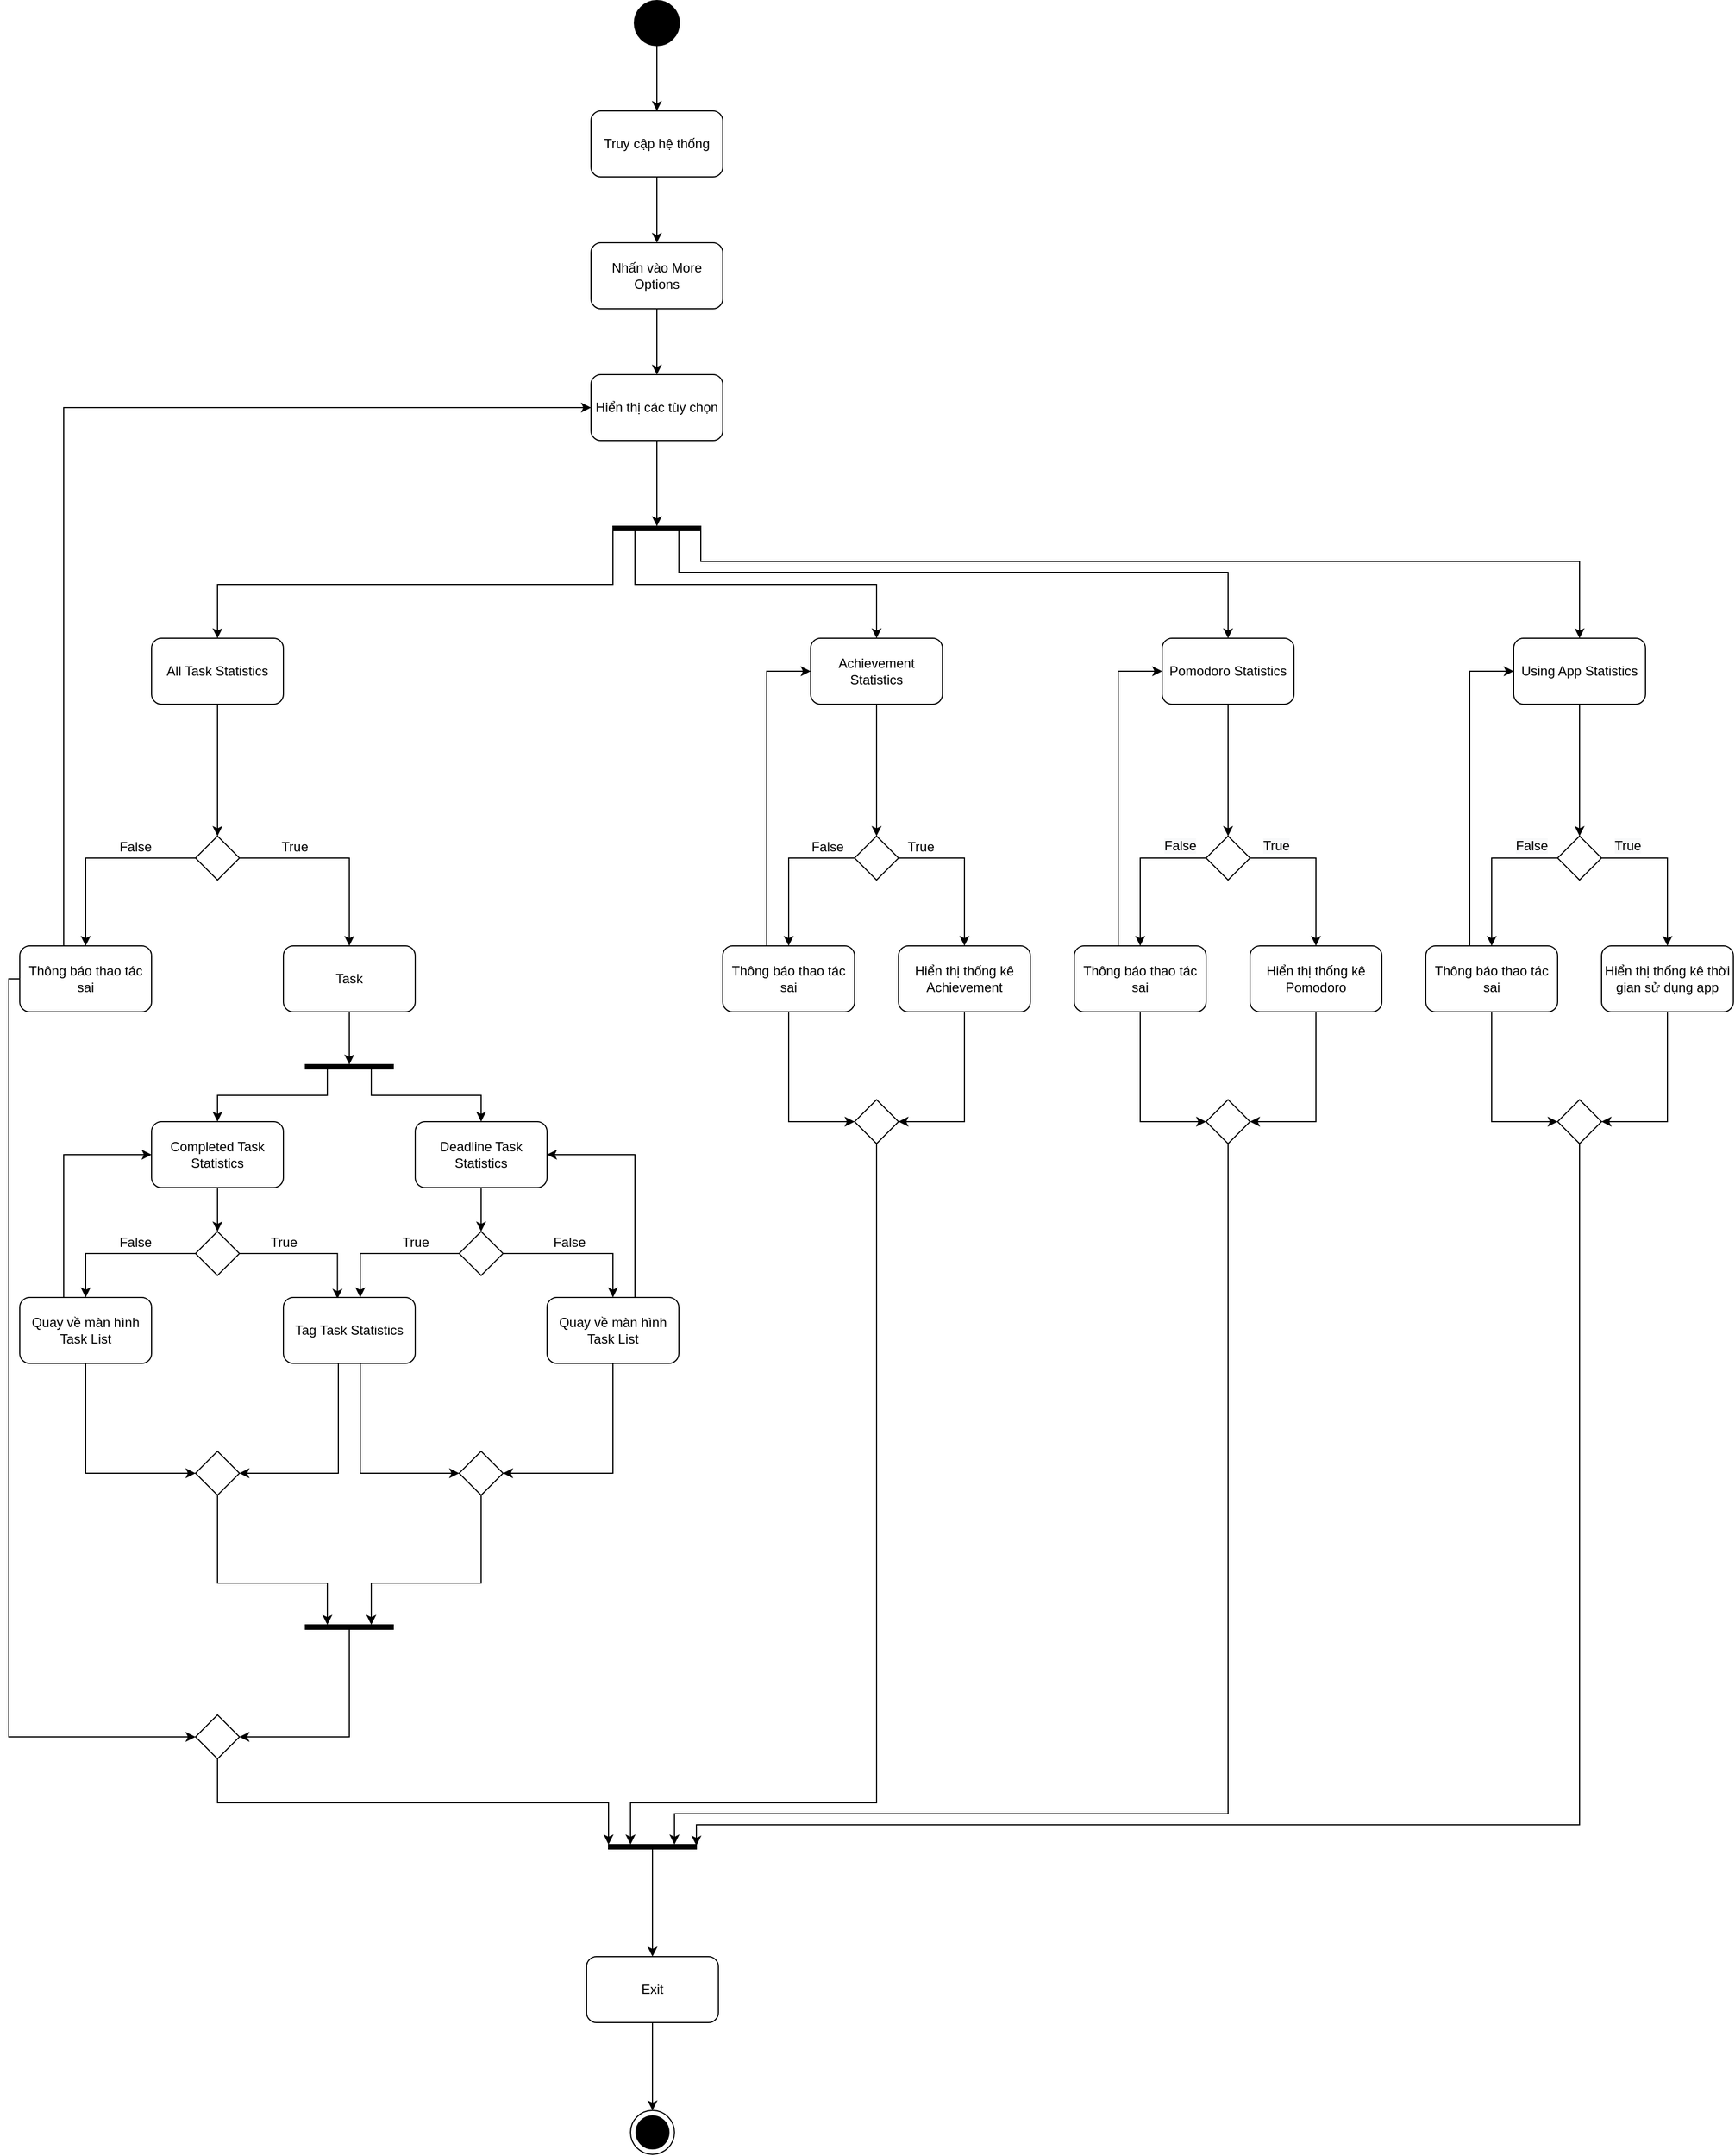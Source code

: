 <mxfile version="13.6.5">
    <diagram name="Page-1" id="52a04d89-c75d-2922-d76d-85b35f80e030">
        <mxGraphModel dx="2090" dy="1435" grid="1" gridSize="10" guides="1" tooltips="1" connect="1" arrows="1" fold="1" page="1" pageScale="1" pageWidth="1100" pageHeight="850" background="#ffffff" math="0" shadow="0">
            <root>
                <mxCell id="0"/>
                <mxCell id="1" parent="0"/>
                <mxCell id="31" style="edgeStyle=orthogonalEdgeStyle;rounded=0;orthogonalLoop=1;jettySize=auto;html=1;entryX=0;entryY=0.5;entryDx=0;entryDy=0;" parent="1" source="7" target="21" edge="1">
                    <mxGeometry relative="1" as="geometry"/>
                </mxCell>
                <mxCell id="7" value="Hiển thị các tùy chọn" style="rounded=1;whiteSpace=wrap;html=1;" parent="1" vertex="1">
                    <mxGeometry x="440" y="140" width="120" height="60" as="geometry"/>
                </mxCell>
                <mxCell id="191" style="edgeStyle=orthogonalEdgeStyle;rounded=0;orthogonalLoop=1;jettySize=auto;html=1;exitX=1;exitY=1;exitDx=0;exitDy=0;entryX=0.5;entryY=0;entryDx=0;entryDy=0;" parent="1" source="21" target="113" edge="1">
                    <mxGeometry relative="1" as="geometry"/>
                </mxCell>
                <mxCell id="192" style="edgeStyle=orthogonalEdgeStyle;rounded=0;orthogonalLoop=1;jettySize=auto;html=1;exitX=1;exitY=0.75;exitDx=0;exitDy=0;" parent="1" source="21" target="112" edge="1">
                    <mxGeometry relative="1" as="geometry"/>
                </mxCell>
                <mxCell id="194" style="edgeStyle=orthogonalEdgeStyle;rounded=0;orthogonalLoop=1;jettySize=auto;html=1;exitX=1;exitY=0.25;exitDx=0;exitDy=0;" parent="1" source="21" target="189" edge="1">
                    <mxGeometry relative="1" as="geometry">
                        <Array as="points">
                            <mxPoint x="520" y="320"/>
                            <mxPoint x="1020" y="320"/>
                        </Array>
                    </mxGeometry>
                </mxCell>
                <mxCell id="195" style="edgeStyle=orthogonalEdgeStyle;rounded=0;orthogonalLoop=1;jettySize=auto;html=1;exitX=1;exitY=0;exitDx=0;exitDy=0;" parent="1" source="21" target="190" edge="1">
                    <mxGeometry relative="1" as="geometry">
                        <Array as="points">
                            <mxPoint x="540" y="310"/>
                            <mxPoint x="1340" y="310"/>
                        </Array>
                    </mxGeometry>
                </mxCell>
                <mxCell id="21" value="" style="shape=rect;html=1;fillColor=#000000;verticalLabelPosition=bottom;verticalAlignment=top;rotation=90;" parent="1" vertex="1">
                    <mxGeometry x="498" y="240" width="4" height="80" as="geometry"/>
                </mxCell>
                <mxCell id="129" style="edgeStyle=orthogonalEdgeStyle;rounded=0;orthogonalLoop=1;jettySize=auto;html=1;entryX=0.5;entryY=0;entryDx=0;entryDy=0;" parent="1" source="67" target="128" edge="1">
                    <mxGeometry relative="1" as="geometry"/>
                </mxCell>
                <mxCell id="130" style="edgeStyle=orthogonalEdgeStyle;rounded=0;orthogonalLoop=1;jettySize=auto;html=1;entryX=0.5;entryY=0;entryDx=0;entryDy=0;" parent="1" source="67" target="127" edge="1">
                    <mxGeometry relative="1" as="geometry"/>
                </mxCell>
                <mxCell id="67" value="" style="shape=rhombus;html=1;verticalLabelPosition=bottom;verticalAlignment=top;" parent="1" vertex="1">
                    <mxGeometry x="80" y="560" width="40" height="40" as="geometry"/>
                </mxCell>
                <mxCell id="103" value="" style="shape=mxgraph.sysml.actFinal;html=1;verticalLabelPosition=bottom;labelBackgroundColor=#ffffff;verticalAlign=top;" parent="1" vertex="1">
                    <mxGeometry x="476" y="1720" width="40" height="40" as="geometry"/>
                </mxCell>
                <mxCell id="199" style="edgeStyle=orthogonalEdgeStyle;rounded=0;orthogonalLoop=1;jettySize=auto;html=1;entryX=0.5;entryY=0;entryDx=0;entryDy=0;" parent="1" source="112" target="198" edge="1">
                    <mxGeometry relative="1" as="geometry"/>
                </mxCell>
                <mxCell id="112" value="Achievement Statistics" style="rounded=1;whiteSpace=wrap;html=1;" parent="1" vertex="1">
                    <mxGeometry x="640" y="380" width="120" height="60" as="geometry"/>
                </mxCell>
                <mxCell id="126" style="edgeStyle=orthogonalEdgeStyle;rounded=0;orthogonalLoop=1;jettySize=auto;html=1;entryX=0.5;entryY=0;entryDx=0;entryDy=0;" parent="1" source="113" target="67" edge="1">
                    <mxGeometry relative="1" as="geometry"/>
                </mxCell>
                <mxCell id="113" value="All Task Statistics" style="rounded=1;whiteSpace=wrap;html=1;" parent="1" vertex="1">
                    <mxGeometry x="40" y="380" width="120" height="60" as="geometry"/>
                </mxCell>
                <mxCell id="148" style="edgeStyle=orthogonalEdgeStyle;rounded=0;orthogonalLoop=1;jettySize=auto;html=1;entryX=0.5;entryY=0;entryDx=0;entryDy=0;" parent="1" source="122" target="146" edge="1">
                    <mxGeometry relative="1" as="geometry"/>
                </mxCell>
                <mxCell id="122" value="&lt;span&gt;Deadline Task Statistics&lt;/span&gt;" style="rounded=1;whiteSpace=wrap;html=1;" parent="1" vertex="1">
                    <mxGeometry x="280" y="820" width="120" height="60" as="geometry"/>
                </mxCell>
                <mxCell id="147" style="edgeStyle=orthogonalEdgeStyle;rounded=0;orthogonalLoop=1;jettySize=auto;html=1;entryX=0.5;entryY=0;entryDx=0;entryDy=0;" parent="1" source="123" target="145" edge="1">
                    <mxGeometry relative="1" as="geometry"/>
                </mxCell>
                <mxCell id="123" value="Completed Task Statistics" style="rounded=1;whiteSpace=wrap;html=1;" parent="1" vertex="1">
                    <mxGeometry x="40" y="820" width="120" height="60" as="geometry"/>
                </mxCell>
                <mxCell id="137" style="edgeStyle=orthogonalEdgeStyle;rounded=0;orthogonalLoop=1;jettySize=auto;html=1;entryX=0;entryY=0.5;entryDx=0;entryDy=0;" parent="1" source="127" target="134" edge="1">
                    <mxGeometry relative="1" as="geometry"/>
                </mxCell>
                <mxCell id="127" value="Task" style="rounded=1;whiteSpace=wrap;html=1;" parent="1" vertex="1">
                    <mxGeometry x="160" y="660" width="120" height="60" as="geometry"/>
                </mxCell>
                <mxCell id="133" style="edgeStyle=orthogonalEdgeStyle;rounded=0;orthogonalLoop=1;jettySize=auto;html=1;entryX=0;entryY=0.5;entryDx=0;entryDy=0;" parent="1" source="128" target="7" edge="1">
                    <mxGeometry relative="1" as="geometry">
                        <Array as="points">
                            <mxPoint x="-40" y="170"/>
                        </Array>
                    </mxGeometry>
                </mxCell>
                <mxCell id="188" style="edgeStyle=orthogonalEdgeStyle;rounded=0;orthogonalLoop=1;jettySize=auto;html=1;entryX=0;entryY=0.5;entryDx=0;entryDy=0;" parent="1" source="128" target="185" edge="1">
                    <mxGeometry relative="1" as="geometry">
                        <Array as="points">
                            <mxPoint x="-90" y="690"/>
                            <mxPoint x="-90" y="1380"/>
                        </Array>
                    </mxGeometry>
                </mxCell>
                <mxCell id="128" value="Thông báo thao tác sai" style="rounded=1;whiteSpace=wrap;html=1;" parent="1" vertex="1">
                    <mxGeometry x="-80" y="660" width="120" height="60" as="geometry"/>
                </mxCell>
                <mxCell id="131" value="False" style="text;html=1;align=center;verticalAlign=middle;resizable=0;points=[];autosize=1;" parent="1" vertex="1">
                    <mxGeometry y="560" width="50" height="20" as="geometry"/>
                </mxCell>
                <mxCell id="132" value="True" style="text;html=1;align=center;verticalAlign=middle;resizable=0;points=[];autosize=1;" parent="1" vertex="1">
                    <mxGeometry x="150" y="560" width="40" height="20" as="geometry"/>
                </mxCell>
                <mxCell id="138" style="edgeStyle=orthogonalEdgeStyle;rounded=0;orthogonalLoop=1;jettySize=auto;html=1;exitX=1;exitY=0.75;exitDx=0;exitDy=0;entryX=0.5;entryY=0;entryDx=0;entryDy=0;" parent="1" source="134" target="123" edge="1">
                    <mxGeometry relative="1" as="geometry"/>
                </mxCell>
                <mxCell id="139" style="edgeStyle=orthogonalEdgeStyle;rounded=0;orthogonalLoop=1;jettySize=auto;html=1;exitX=1;exitY=0.25;exitDx=0;exitDy=0;" parent="1" source="134" target="122" edge="1">
                    <mxGeometry relative="1" as="geometry"/>
                </mxCell>
                <mxCell id="134" value="" style="shape=rect;html=1;fillColor=#000000;verticalLabelPosition=bottom;verticalAlignment=top;rotation=90;" parent="1" vertex="1">
                    <mxGeometry x="218" y="730" width="4" height="80" as="geometry"/>
                </mxCell>
                <mxCell id="155" style="edgeStyle=orthogonalEdgeStyle;rounded=0;orthogonalLoop=1;jettySize=auto;html=1;entryX=0;entryY=0.5;entryDx=0;entryDy=0;" parent="1" source="141" target="123" edge="1">
                    <mxGeometry relative="1" as="geometry">
                        <Array as="points">
                            <mxPoint x="-40" y="850"/>
                        </Array>
                    </mxGeometry>
                </mxCell>
                <mxCell id="168" style="edgeStyle=orthogonalEdgeStyle;rounded=0;orthogonalLoop=1;jettySize=auto;html=1;entryX=0;entryY=0.5;entryDx=0;entryDy=0;" parent="1" source="141" target="166" edge="1">
                    <mxGeometry relative="1" as="geometry">
                        <Array as="points">
                            <mxPoint x="-20" y="1140"/>
                        </Array>
                    </mxGeometry>
                </mxCell>
                <mxCell id="141" value="Quay về màn hình Task List" style="rounded=1;whiteSpace=wrap;html=1;" parent="1" vertex="1">
                    <mxGeometry x="-80" y="980" width="120" height="60" as="geometry"/>
                </mxCell>
                <mxCell id="157" style="edgeStyle=orthogonalEdgeStyle;rounded=0;orthogonalLoop=1;jettySize=auto;html=1;entryX=1;entryY=0.5;entryDx=0;entryDy=0;" parent="1" source="144" target="122" edge="1">
                    <mxGeometry relative="1" as="geometry">
                        <Array as="points">
                            <mxPoint x="480" y="850"/>
                        </Array>
                    </mxGeometry>
                </mxCell>
                <mxCell id="172" style="edgeStyle=orthogonalEdgeStyle;rounded=0;orthogonalLoop=1;jettySize=auto;html=1;entryX=1;entryY=0.5;entryDx=0;entryDy=0;" parent="1" source="144" target="167" edge="1">
                    <mxGeometry relative="1" as="geometry">
                        <Array as="points">
                            <mxPoint x="460" y="1140"/>
                        </Array>
                    </mxGeometry>
                </mxCell>
                <mxCell id="144" value="&lt;span&gt;Quay về màn hình Task List&lt;/span&gt;" style="rounded=1;whiteSpace=wrap;html=1;" parent="1" vertex="1">
                    <mxGeometry x="400" y="980" width="120" height="60" as="geometry"/>
                </mxCell>
                <mxCell id="149" style="edgeStyle=orthogonalEdgeStyle;rounded=0;orthogonalLoop=1;jettySize=auto;html=1;entryX=0.5;entryY=0;entryDx=0;entryDy=0;" parent="1" source="145" target="141" edge="1">
                    <mxGeometry relative="1" as="geometry"/>
                </mxCell>
                <mxCell id="162" style="edgeStyle=orthogonalEdgeStyle;rounded=0;orthogonalLoop=1;jettySize=auto;html=1;entryX=0.41;entryY=0.02;entryDx=0;entryDy=0;entryPerimeter=0;" parent="1" source="145" target="158" edge="1">
                    <mxGeometry relative="1" as="geometry"/>
                </mxCell>
                <mxCell id="145" value="" style="shape=rhombus;html=1;verticalLabelPosition=bottom;verticalAlignment=top;" parent="1" vertex="1">
                    <mxGeometry x="80" y="920" width="40" height="40" as="geometry"/>
                </mxCell>
                <mxCell id="150" style="edgeStyle=orthogonalEdgeStyle;rounded=0;orthogonalLoop=1;jettySize=auto;html=1;entryX=0.5;entryY=0;entryDx=0;entryDy=0;" parent="1" source="146" target="144" edge="1">
                    <mxGeometry relative="1" as="geometry"/>
                </mxCell>
                <mxCell id="163" style="edgeStyle=orthogonalEdgeStyle;rounded=0;orthogonalLoop=1;jettySize=auto;html=1;entryX=0.583;entryY=0;entryDx=0;entryDy=0;entryPerimeter=0;" parent="1" source="146" target="158" edge="1">
                    <mxGeometry relative="1" as="geometry"/>
                </mxCell>
                <mxCell id="146" value="" style="shape=rhombus;html=1;verticalLabelPosition=bottom;verticalAlignment=top;" parent="1" vertex="1">
                    <mxGeometry x="320" y="920" width="40" height="40" as="geometry"/>
                </mxCell>
                <mxCell id="151" value="False" style="text;html=1;align=center;verticalAlign=middle;resizable=0;points=[];autosize=1;" parent="1" vertex="1">
                    <mxGeometry y="920" width="50" height="20" as="geometry"/>
                </mxCell>
                <mxCell id="152" value="&lt;span style=&quot;color: rgba(0 , 0 , 0 , 0) ; font-family: monospace ; font-size: 0px&quot;&gt;%3CmxGraphModel%3E%3Croot%3E%3CmxCell%20id%3D%220%22%2F%3E%3CmxCell%20id%3D%221%22%20parent%3D%220%22%2F%3E%3CmxCell%20id%3D%222%22%20value%3D%22False%22%20style%3D%22text%3Bhtml%3D1%3Balign%3Dcenter%3BverticalAlign%3Dmiddle%3Bresizable%3D0%3Bpoints%3D%5B%5D%3Bautosize%3D1%3B%22%20vertex%3D%221%22%20parent%3D%221%22%3E%3CmxGeometry%20y%3D%22920%22%20width%3D%2250%22%20height%3D%2220%22%20as%3D%22geometry%22%2F%3E%3C%2FmxCell%3E%3C%2Froot%3E%3C%2FmxGraphModel%3E&lt;/span&gt;" style="text;html=1;align=center;verticalAlign=middle;resizable=0;points=[];autosize=1;" parent="1" vertex="1">
                    <mxGeometry x="410" y="910" width="20" height="20" as="geometry"/>
                </mxCell>
                <mxCell id="153" value="False" style="text;html=1;align=center;verticalAlign=middle;resizable=0;points=[];autosize=1;" parent="1" vertex="1">
                    <mxGeometry x="395" y="920" width="50" height="20" as="geometry"/>
                </mxCell>
                <mxCell id="170" style="edgeStyle=orthogonalEdgeStyle;rounded=0;orthogonalLoop=1;jettySize=auto;html=1;entryX=1;entryY=0.5;entryDx=0;entryDy=0;" parent="1" source="158" target="166" edge="1">
                    <mxGeometry relative="1" as="geometry">
                        <Array as="points">
                            <mxPoint x="210" y="1140"/>
                        </Array>
                    </mxGeometry>
                </mxCell>
                <mxCell id="171" style="edgeStyle=orthogonalEdgeStyle;rounded=0;orthogonalLoop=1;jettySize=auto;html=1;entryX=0;entryY=0.5;entryDx=0;entryDy=0;" parent="1" source="158" target="167" edge="1">
                    <mxGeometry relative="1" as="geometry">
                        <Array as="points">
                            <mxPoint x="230" y="1140"/>
                        </Array>
                    </mxGeometry>
                </mxCell>
                <mxCell id="158" value="Tag Task Statistics" style="rounded=1;whiteSpace=wrap;html=1;" parent="1" vertex="1">
                    <mxGeometry x="160" y="980" width="120" height="60" as="geometry"/>
                </mxCell>
                <mxCell id="164" value="True" style="text;html=1;align=center;verticalAlign=middle;resizable=0;points=[];autosize=1;" parent="1" vertex="1">
                    <mxGeometry x="140" y="920" width="40" height="20" as="geometry"/>
                </mxCell>
                <mxCell id="165" value="True" style="text;html=1;align=center;verticalAlign=middle;resizable=0;points=[];autosize=1;" parent="1" vertex="1">
                    <mxGeometry x="260" y="920" width="40" height="20" as="geometry"/>
                </mxCell>
                <mxCell id="182" style="edgeStyle=orthogonalEdgeStyle;rounded=0;orthogonalLoop=1;jettySize=auto;html=1;entryX=0;entryY=0.75;entryDx=0;entryDy=0;" parent="1" source="166" target="173" edge="1">
                    <mxGeometry relative="1" as="geometry">
                        <Array as="points">
                            <mxPoint x="100" y="1240"/>
                            <mxPoint x="200" y="1240"/>
                        </Array>
                    </mxGeometry>
                </mxCell>
                <mxCell id="166" value="" style="shape=rhombus;html=1;verticalLabelPosition=bottom;verticalAlignment=top;" parent="1" vertex="1">
                    <mxGeometry x="80" y="1120" width="40" height="40" as="geometry"/>
                </mxCell>
                <mxCell id="183" style="edgeStyle=orthogonalEdgeStyle;rounded=0;orthogonalLoop=1;jettySize=auto;html=1;entryX=0;entryY=0.25;entryDx=0;entryDy=0;" parent="1" source="167" target="173" edge="1">
                    <mxGeometry relative="1" as="geometry">
                        <Array as="points">
                            <mxPoint x="340" y="1240"/>
                            <mxPoint x="240" y="1240"/>
                        </Array>
                    </mxGeometry>
                </mxCell>
                <mxCell id="167" value="" style="shape=rhombus;html=1;verticalLabelPosition=bottom;verticalAlignment=top;" parent="1" vertex="1">
                    <mxGeometry x="320" y="1120" width="40" height="40" as="geometry"/>
                </mxCell>
                <mxCell id="187" style="edgeStyle=orthogonalEdgeStyle;rounded=0;orthogonalLoop=1;jettySize=auto;html=1;exitX=1;exitY=0.5;exitDx=0;exitDy=0;entryX=1;entryY=0.5;entryDx=0;entryDy=0;" parent="1" source="173" target="185" edge="1">
                    <mxGeometry relative="1" as="geometry"/>
                </mxCell>
                <mxCell id="173" value="" style="shape=rect;html=1;fillColor=#000000;verticalLabelPosition=bottom;verticalAlignment=top;rotation=90;" parent="1" vertex="1">
                    <mxGeometry x="218" y="1240" width="4" height="80" as="geometry"/>
                </mxCell>
                <mxCell id="238" style="edgeStyle=orthogonalEdgeStyle;rounded=0;orthogonalLoop=1;jettySize=auto;html=1;entryX=0;entryY=1;entryDx=0;entryDy=0;" parent="1" source="185" target="235" edge="1">
                    <mxGeometry relative="1" as="geometry">
                        <Array as="points">
                            <mxPoint x="100" y="1440"/>
                            <mxPoint x="456" y="1440"/>
                        </Array>
                    </mxGeometry>
                </mxCell>
                <mxCell id="185" value="" style="shape=rhombus;html=1;verticalLabelPosition=bottom;verticalAlignment=top;" parent="1" vertex="1">
                    <mxGeometry x="80" y="1360" width="40" height="40" as="geometry"/>
                </mxCell>
                <mxCell id="200" style="edgeStyle=orthogonalEdgeStyle;rounded=0;orthogonalLoop=1;jettySize=auto;html=1;entryX=0.5;entryY=0;entryDx=0;entryDy=0;" parent="1" source="189" target="197" edge="1">
                    <mxGeometry relative="1" as="geometry"/>
                </mxCell>
                <mxCell id="189" value="Pomodoro Statistics" style="rounded=1;whiteSpace=wrap;html=1;" parent="1" vertex="1">
                    <mxGeometry x="960" y="380" width="120" height="60" as="geometry"/>
                </mxCell>
                <mxCell id="201" style="edgeStyle=orthogonalEdgeStyle;rounded=0;orthogonalLoop=1;jettySize=auto;html=1;" parent="1" source="190" target="196" edge="1">
                    <mxGeometry relative="1" as="geometry"/>
                </mxCell>
                <mxCell id="190" value="Using App Statistics" style="rounded=1;whiteSpace=wrap;html=1;" parent="1" vertex="1">
                    <mxGeometry x="1280" y="380" width="120" height="60" as="geometry"/>
                </mxCell>
                <mxCell id="226" style="edgeStyle=orthogonalEdgeStyle;rounded=0;orthogonalLoop=1;jettySize=auto;html=1;" parent="1" source="196" target="223" edge="1">
                    <mxGeometry relative="1" as="geometry">
                        <Array as="points">
                            <mxPoint x="1260" y="580"/>
                        </Array>
                    </mxGeometry>
                </mxCell>
                <mxCell id="227" style="edgeStyle=orthogonalEdgeStyle;rounded=0;orthogonalLoop=1;jettySize=auto;html=1;entryX=0.5;entryY=0;entryDx=0;entryDy=0;" parent="1" source="196" target="224" edge="1">
                    <mxGeometry relative="1" as="geometry">
                        <Array as="points">
                            <mxPoint x="1420" y="580"/>
                        </Array>
                    </mxGeometry>
                </mxCell>
                <mxCell id="196" value="" style="shape=rhombus;html=1;verticalLabelPosition=bottom;verticalAlignment=top;" parent="1" vertex="1">
                    <mxGeometry x="1320" y="560" width="40" height="40" as="geometry"/>
                </mxCell>
                <mxCell id="216" style="edgeStyle=orthogonalEdgeStyle;rounded=0;orthogonalLoop=1;jettySize=auto;html=1;entryX=0.5;entryY=0;entryDx=0;entryDy=0;" parent="1" source="197" target="214" edge="1">
                    <mxGeometry relative="1" as="geometry">
                        <Array as="points">
                            <mxPoint x="940" y="580"/>
                        </Array>
                    </mxGeometry>
                </mxCell>
                <mxCell id="217" style="edgeStyle=orthogonalEdgeStyle;rounded=0;orthogonalLoop=1;jettySize=auto;html=1;entryX=0.5;entryY=0;entryDx=0;entryDy=0;" parent="1" source="197" target="215" edge="1">
                    <mxGeometry relative="1" as="geometry">
                        <Array as="points">
                            <mxPoint x="1100" y="580"/>
                        </Array>
                    </mxGeometry>
                </mxCell>
                <mxCell id="197" value="" style="shape=rhombus;html=1;verticalLabelPosition=bottom;verticalAlignment=top;" parent="1" vertex="1">
                    <mxGeometry x="1000" y="560" width="40" height="40" as="geometry"/>
                </mxCell>
                <mxCell id="205" style="edgeStyle=orthogonalEdgeStyle;rounded=0;orthogonalLoop=1;jettySize=auto;html=1;entryX=0.5;entryY=0;entryDx=0;entryDy=0;" parent="1" source="198" target="203" edge="1">
                    <mxGeometry relative="1" as="geometry">
                        <Array as="points">
                            <mxPoint x="620" y="580"/>
                        </Array>
                    </mxGeometry>
                </mxCell>
                <mxCell id="206" style="edgeStyle=orthogonalEdgeStyle;rounded=0;orthogonalLoop=1;jettySize=auto;html=1;entryX=0.5;entryY=0;entryDx=0;entryDy=0;" parent="1" source="198" target="202" edge="1">
                    <mxGeometry relative="1" as="geometry">
                        <Array as="points">
                            <mxPoint x="780" y="580"/>
                        </Array>
                    </mxGeometry>
                </mxCell>
                <mxCell id="198" value="" style="shape=rhombus;html=1;verticalLabelPosition=bottom;verticalAlignment=top;" parent="1" vertex="1">
                    <mxGeometry x="680" y="560" width="40" height="40" as="geometry"/>
                </mxCell>
                <mxCell id="211" style="edgeStyle=orthogonalEdgeStyle;rounded=0;orthogonalLoop=1;jettySize=auto;html=1;entryX=1;entryY=0.5;entryDx=0;entryDy=0;" parent="1" source="202" target="209" edge="1">
                    <mxGeometry relative="1" as="geometry"/>
                </mxCell>
                <mxCell id="202" value="Hiển thị thống kê Achievement" style="rounded=1;whiteSpace=wrap;html=1;" parent="1" vertex="1">
                    <mxGeometry x="720" y="660" width="120" height="60" as="geometry"/>
                </mxCell>
                <mxCell id="210" style="edgeStyle=orthogonalEdgeStyle;rounded=0;orthogonalLoop=1;jettySize=auto;html=1;entryX=0;entryY=0.5;entryDx=0;entryDy=0;" parent="1" source="203" target="209" edge="1">
                    <mxGeometry relative="1" as="geometry"/>
                </mxCell>
                <mxCell id="213" style="edgeStyle=orthogonalEdgeStyle;rounded=0;orthogonalLoop=1;jettySize=auto;html=1;entryX=0;entryY=0.5;entryDx=0;entryDy=0;" parent="1" source="203" target="112" edge="1">
                    <mxGeometry relative="1" as="geometry">
                        <Array as="points">
                            <mxPoint x="600" y="410"/>
                        </Array>
                    </mxGeometry>
                </mxCell>
                <mxCell id="203" value="&lt;span&gt;Thông báo thao tác sai&lt;/span&gt;" style="rounded=1;whiteSpace=wrap;html=1;" parent="1" vertex="1">
                    <mxGeometry x="560" y="660" width="120" height="60" as="geometry"/>
                </mxCell>
                <mxCell id="207" value="False" style="text;html=1;align=center;verticalAlign=middle;resizable=0;points=[];autosize=1;" parent="1" vertex="1">
                    <mxGeometry x="630" y="560" width="50" height="20" as="geometry"/>
                </mxCell>
                <mxCell id="208" value="True" style="text;html=1;align=center;verticalAlign=middle;resizable=0;points=[];autosize=1;" parent="1" vertex="1">
                    <mxGeometry x="720" y="560" width="40" height="20" as="geometry"/>
                </mxCell>
                <mxCell id="246" style="edgeStyle=orthogonalEdgeStyle;rounded=0;orthogonalLoop=1;jettySize=auto;html=1;entryX=0;entryY=0.75;entryDx=0;entryDy=0;" parent="1" source="209" target="235" edge="1">
                    <mxGeometry relative="1" as="geometry">
                        <Array as="points">
                            <mxPoint x="700" y="1440"/>
                            <mxPoint x="476" y="1440"/>
                        </Array>
                    </mxGeometry>
                </mxCell>
                <mxCell id="209" value="" style="shape=rhombus;html=1;verticalLabelPosition=bottom;verticalAlignment=top;" parent="1" vertex="1">
                    <mxGeometry x="680" y="800" width="40" height="40" as="geometry"/>
                </mxCell>
                <mxCell id="221" style="edgeStyle=orthogonalEdgeStyle;rounded=0;orthogonalLoop=1;jettySize=auto;html=1;entryX=0;entryY=0.5;entryDx=0;entryDy=0;" parent="1" source="214" target="220" edge="1">
                    <mxGeometry relative="1" as="geometry"/>
                </mxCell>
                <mxCell id="225" style="edgeStyle=orthogonalEdgeStyle;rounded=0;orthogonalLoop=1;jettySize=auto;html=1;entryX=0;entryY=0.5;entryDx=0;entryDy=0;" parent="1" source="214" target="189" edge="1">
                    <mxGeometry relative="1" as="geometry">
                        <Array as="points">
                            <mxPoint x="920" y="410"/>
                        </Array>
                    </mxGeometry>
                </mxCell>
                <mxCell id="214" value="&lt;span&gt;Thông báo thao tác sai&lt;/span&gt;" style="rounded=1;whiteSpace=wrap;html=1;" parent="1" vertex="1">
                    <mxGeometry x="880" y="660" width="120" height="60" as="geometry"/>
                </mxCell>
                <mxCell id="222" style="edgeStyle=orthogonalEdgeStyle;rounded=0;orthogonalLoop=1;jettySize=auto;html=1;entryX=1;entryY=0.5;entryDx=0;entryDy=0;" parent="1" source="215" target="220" edge="1">
                    <mxGeometry relative="1" as="geometry"/>
                </mxCell>
                <mxCell id="215" value="&lt;span&gt;Hiển thị thống kê Pomodoro&lt;/span&gt;" style="rounded=1;whiteSpace=wrap;html=1;" parent="1" vertex="1">
                    <mxGeometry x="1040" y="660" width="120" height="60" as="geometry"/>
                </mxCell>
                <mxCell id="218" value="&lt;span style=&quot;color: rgb(0, 0, 0); font-family: helvetica; font-size: 12px; font-style: normal; font-weight: 400; letter-spacing: normal; text-align: center; text-indent: 0px; text-transform: none; word-spacing: 0px; background-color: rgb(248, 249, 250); display: inline; float: none;&quot;&gt;False&lt;/span&gt;" style="text;whiteSpace=wrap;html=1;" parent="1" vertex="1">
                    <mxGeometry x="960" y="555" width="60" height="30" as="geometry"/>
                </mxCell>
                <mxCell id="219" value="&lt;span style=&quot;color: rgb(0, 0, 0); font-family: helvetica; font-size: 12px; font-style: normal; font-weight: 400; letter-spacing: normal; text-align: center; text-indent: 0px; text-transform: none; word-spacing: 0px; background-color: rgb(248, 249, 250); display: inline; float: none;&quot;&gt;True&lt;/span&gt;" style="text;whiteSpace=wrap;html=1;" parent="1" vertex="1">
                    <mxGeometry x="1050" y="555" width="50" height="30" as="geometry"/>
                </mxCell>
                <mxCell id="241" style="edgeStyle=orthogonalEdgeStyle;rounded=0;orthogonalLoop=1;jettySize=auto;html=1;entryX=0;entryY=0.25;entryDx=0;entryDy=0;" parent="1" source="220" target="235" edge="1">
                    <mxGeometry relative="1" as="geometry">
                        <Array as="points">
                            <mxPoint x="1020" y="1450"/>
                            <mxPoint x="516" y="1450"/>
                        </Array>
                    </mxGeometry>
                </mxCell>
                <mxCell id="220" value="" style="shape=rhombus;html=1;verticalLabelPosition=bottom;verticalAlignment=top;" parent="1" vertex="1">
                    <mxGeometry x="1000" y="800" width="40" height="40" as="geometry"/>
                </mxCell>
                <mxCell id="228" style="edgeStyle=orthogonalEdgeStyle;rounded=0;orthogonalLoop=1;jettySize=auto;html=1;entryX=0;entryY=0.5;entryDx=0;entryDy=0;" parent="1" source="223" target="190" edge="1">
                    <mxGeometry relative="1" as="geometry">
                        <Array as="points">
                            <mxPoint x="1240" y="410"/>
                        </Array>
                    </mxGeometry>
                </mxCell>
                <mxCell id="232" style="edgeStyle=orthogonalEdgeStyle;rounded=0;orthogonalLoop=1;jettySize=auto;html=1;entryX=0;entryY=0.5;entryDx=0;entryDy=0;" parent="1" source="223" target="231" edge="1">
                    <mxGeometry relative="1" as="geometry"/>
                </mxCell>
                <mxCell id="223" value="&lt;span&gt;Thông báo thao tác sai&lt;/span&gt;" style="rounded=1;whiteSpace=wrap;html=1;" parent="1" vertex="1">
                    <mxGeometry x="1200" y="660" width="120" height="60" as="geometry"/>
                </mxCell>
                <mxCell id="233" style="edgeStyle=orthogonalEdgeStyle;rounded=0;orthogonalLoop=1;jettySize=auto;html=1;entryX=1;entryY=0.5;entryDx=0;entryDy=0;" parent="1" source="224" target="231" edge="1">
                    <mxGeometry relative="1" as="geometry"/>
                </mxCell>
                <mxCell id="224" value="&lt;span&gt;Hiển thị thống kê thời gian sử dụng app&lt;/span&gt;" style="rounded=1;whiteSpace=wrap;html=1;" parent="1" vertex="1">
                    <mxGeometry x="1360" y="660" width="120" height="60" as="geometry"/>
                </mxCell>
                <mxCell id="229" value="&lt;span style=&quot;color: rgb(0, 0, 0); font-family: helvetica; font-size: 12px; font-style: normal; font-weight: 400; letter-spacing: normal; text-align: center; text-indent: 0px; text-transform: none; word-spacing: 0px; background-color: rgb(248, 249, 250); display: inline; float: none;&quot;&gt;False&lt;/span&gt;" style="text;whiteSpace=wrap;html=1;" parent="1" vertex="1">
                    <mxGeometry x="1280" y="555" width="60" height="30" as="geometry"/>
                </mxCell>
                <mxCell id="230" value="&lt;span style=&quot;color: rgb(0, 0, 0); font-family: helvetica; font-size: 12px; font-style: normal; font-weight: 400; letter-spacing: normal; text-align: center; text-indent: 0px; text-transform: none; word-spacing: 0px; background-color: rgb(248, 249, 250); display: inline; float: none;&quot;&gt;True&lt;/span&gt;" style="text;whiteSpace=wrap;html=1;" parent="1" vertex="1">
                    <mxGeometry x="1370" y="555" width="50" height="30" as="geometry"/>
                </mxCell>
                <mxCell id="242" style="edgeStyle=orthogonalEdgeStyle;rounded=0;orthogonalLoop=1;jettySize=auto;html=1;entryX=0.25;entryY=0;entryDx=0;entryDy=0;" parent="1" source="231" target="235" edge="1">
                    <mxGeometry relative="1" as="geometry">
                        <Array as="points">
                            <mxPoint x="1340" y="1460"/>
                            <mxPoint x="536" y="1460"/>
                        </Array>
                    </mxGeometry>
                </mxCell>
                <mxCell id="231" value="" style="shape=rhombus;html=1;verticalLabelPosition=bottom;verticalAlignment=top;" parent="1" vertex="1">
                    <mxGeometry x="1320" y="800" width="40" height="40" as="geometry"/>
                </mxCell>
                <mxCell id="244" style="edgeStyle=orthogonalEdgeStyle;rounded=0;orthogonalLoop=1;jettySize=auto;html=1;exitX=1;exitY=0.5;exitDx=0;exitDy=0;" parent="1" source="235" target="243" edge="1">
                    <mxGeometry relative="1" as="geometry"/>
                </mxCell>
                <mxCell id="235" value="" style="shape=rect;html=1;fillColor=#000000;verticalLabelPosition=bottom;verticalAlignment=top;rotation=90;" parent="1" vertex="1">
                    <mxGeometry x="494" y="1440" width="4" height="80" as="geometry"/>
                </mxCell>
                <mxCell id="245" style="edgeStyle=orthogonalEdgeStyle;rounded=0;orthogonalLoop=1;jettySize=auto;html=1;entryX=0.5;entryY=0;entryDx=0;entryDy=0;entryPerimeter=0;" parent="1" source="243" target="103" edge="1">
                    <mxGeometry relative="1" as="geometry"/>
                </mxCell>
                <mxCell id="243" value="Exit" style="rounded=1;whiteSpace=wrap;html=1;" parent="1" vertex="1">
                    <mxGeometry x="436" y="1580" width="120" height="60" as="geometry"/>
                </mxCell>
                <mxCell id="252" style="edgeStyle=orthogonalEdgeStyle;rounded=0;orthogonalLoop=1;jettySize=auto;html=1;entryX=0.5;entryY=0;entryDx=0;entryDy=0;" edge="1" parent="1" source="247" target="7">
                    <mxGeometry relative="1" as="geometry"/>
                </mxCell>
                <mxCell id="247" value="Nhấn vào More Options" style="rounded=1;whiteSpace=wrap;html=1;" vertex="1" parent="1">
                    <mxGeometry x="440" y="20" width="120" height="60" as="geometry"/>
                </mxCell>
                <mxCell id="254" style="edgeStyle=orthogonalEdgeStyle;rounded=0;orthogonalLoop=1;jettySize=auto;html=1;entryX=0.5;entryY=0;entryDx=0;entryDy=0;" edge="1" parent="1" source="248" target="247">
                    <mxGeometry relative="1" as="geometry"/>
                </mxCell>
                <mxCell id="248" value="Truy cập hệ thống" style="rounded=1;whiteSpace=wrap;html=1;" vertex="1" parent="1">
                    <mxGeometry x="440" y="-100" width="120" height="60" as="geometry"/>
                </mxCell>
                <mxCell id="255" style="edgeStyle=orthogonalEdgeStyle;rounded=0;orthogonalLoop=1;jettySize=auto;html=1;entryX=0.5;entryY=0;entryDx=0;entryDy=0;" edge="1" parent="1" source="249" target="248">
                    <mxGeometry relative="1" as="geometry"/>
                </mxCell>
                <mxCell id="249" value="" style="shape=ellipse;html=1;fillColor=#000000;strokeWidth=2;verticalLabelPosition=bottom;verticalAlignment=top;perimeter=ellipsePerimeter;" vertex="1" parent="1">
                    <mxGeometry x="480" y="-200" width="40" height="40" as="geometry"/>
                </mxCell>
            </root>
        </mxGraphModel>
    </diagram>
</mxfile>